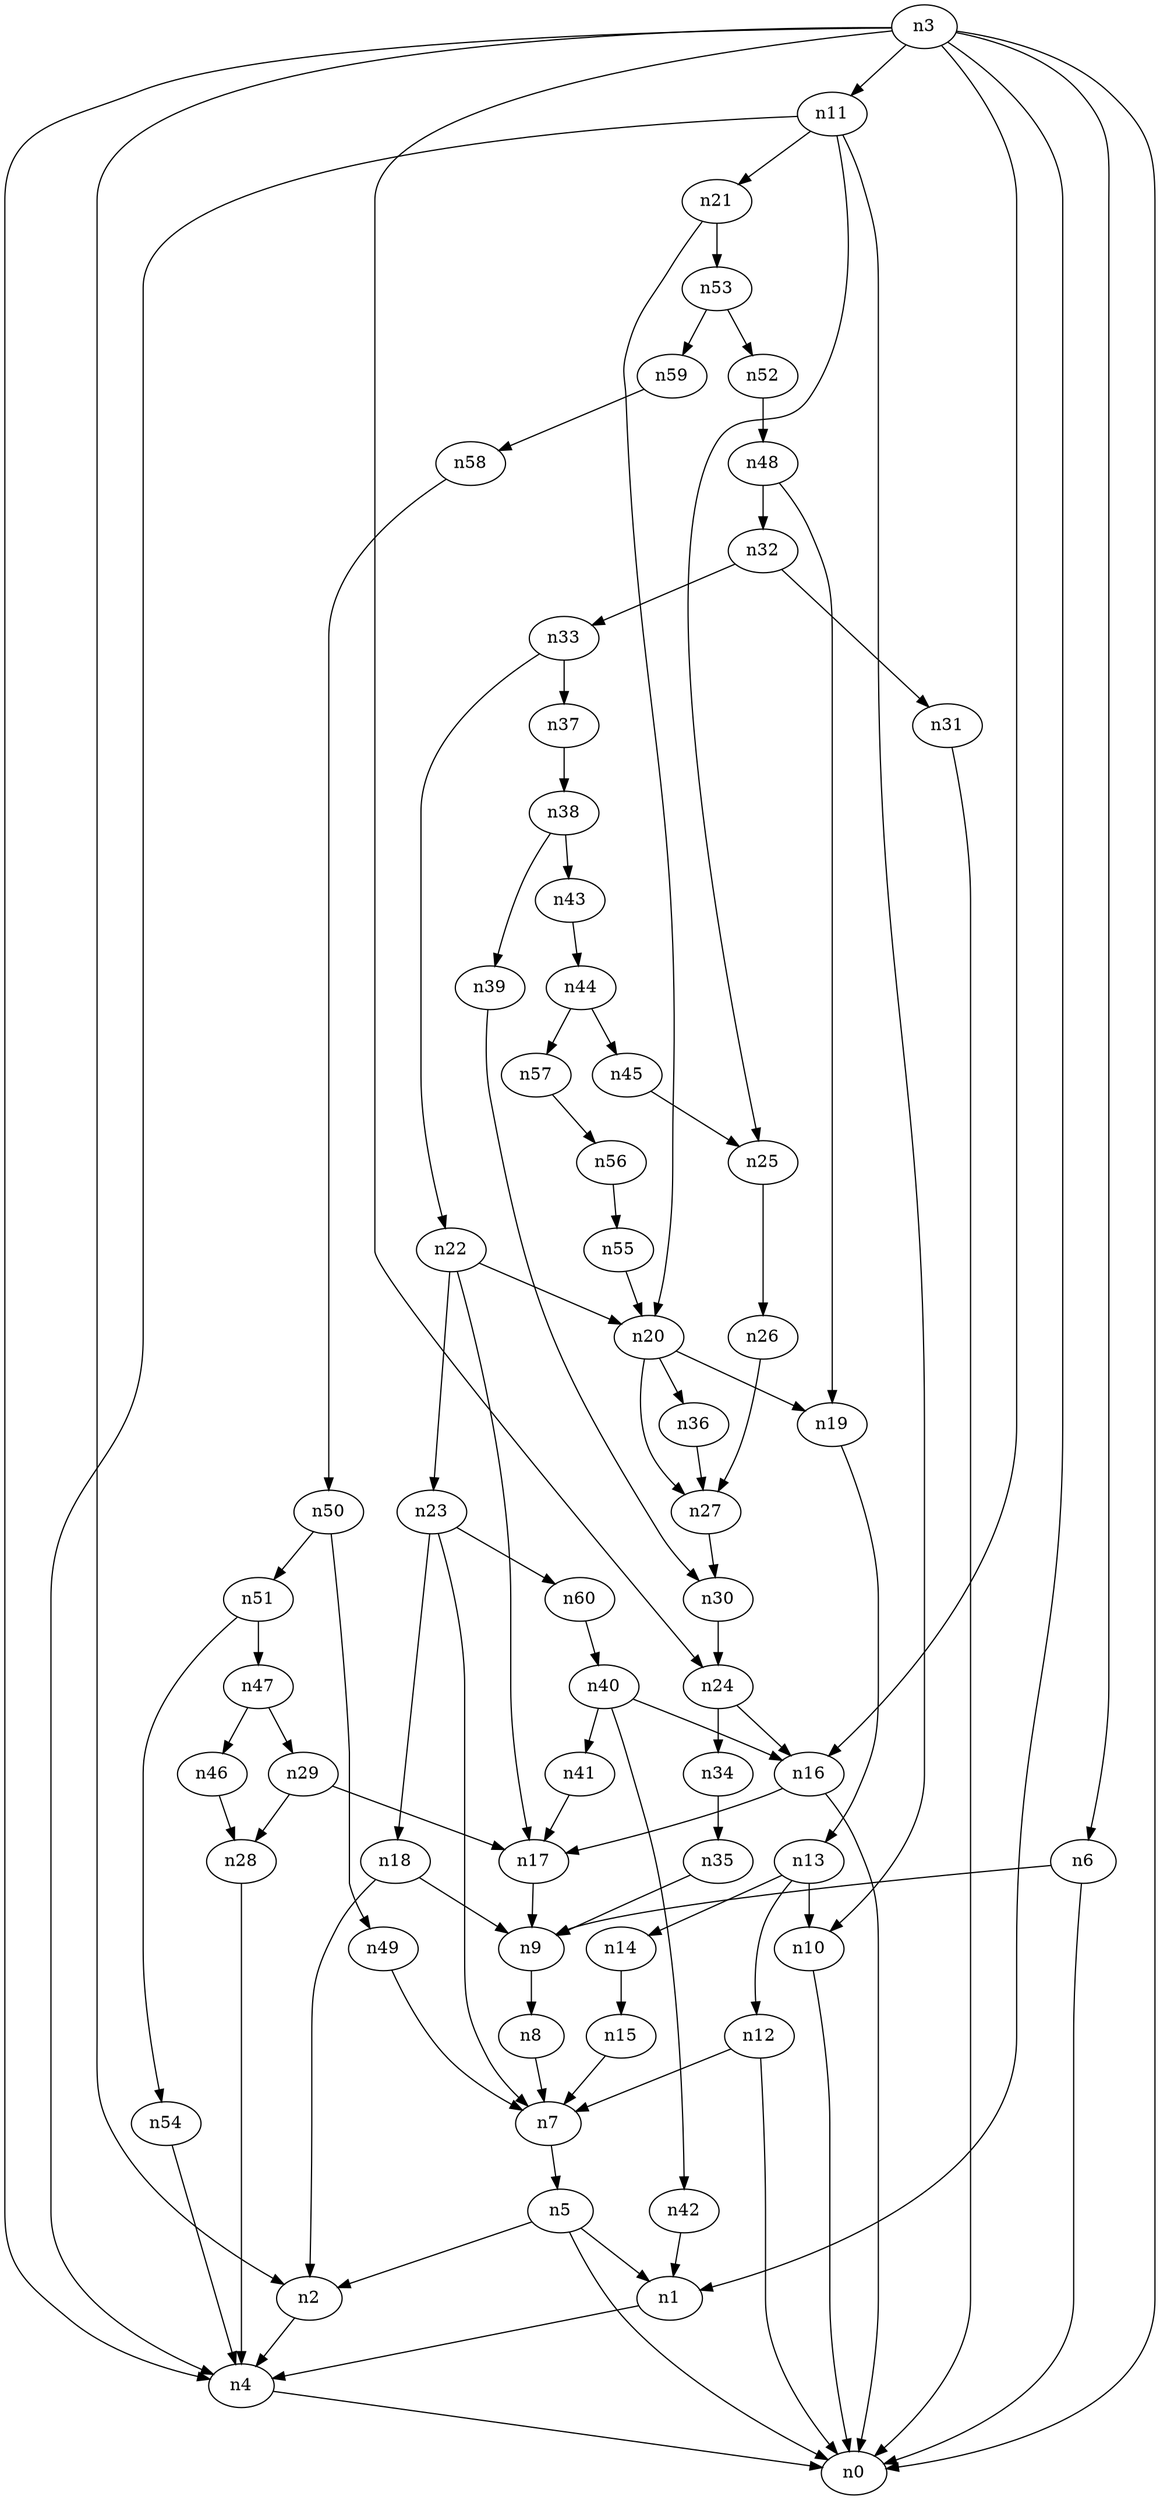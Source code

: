 digraph G {
	n1 -> n4	 [_graphml_id=e4];
	n2 -> n4	 [_graphml_id=e7];
	n3 -> n0	 [_graphml_id=e0];
	n3 -> n1	 [_graphml_id=e3];
	n3 -> n2	 [_graphml_id=e6];
	n3 -> n4	 [_graphml_id=e11];
	n3 -> n6	 [_graphml_id=e9];
	n3 -> n11	 [_graphml_id=e18];
	n3 -> n16	 [_graphml_id=e69];
	n3 -> n24	 [_graphml_id=e38];
	n4 -> n0	 [_graphml_id=e1];
	n5 -> n0	 [_graphml_id=e2];
	n5 -> n1	 [_graphml_id=e5];
	n5 -> n2	 [_graphml_id=e8];
	n6 -> n0	 [_graphml_id=e10];
	n6 -> n9	 [_graphml_id=e15];
	n7 -> n5	 [_graphml_id=e12];
	n8 -> n7	 [_graphml_id=e13];
	n9 -> n8	 [_graphml_id=e14];
	n10 -> n0	 [_graphml_id=e16];
	n11 -> n4	 [_graphml_id=e30];
	n11 -> n10	 [_graphml_id=e17];
	n11 -> n21	 [_graphml_id=e34];
	n11 -> n25	 [_graphml_id=e41];
	n12 -> n0	 [_graphml_id=e20];
	n12 -> n7	 [_graphml_id=e19];
	n13 -> n10	 [_graphml_id=e59];
	n13 -> n12	 [_graphml_id=e21];
	n13 -> n14	 [_graphml_id=e22];
	n14 -> n15	 [_graphml_id=e23];
	n15 -> n7	 [_graphml_id=e24];
	n16 -> n0	 [_graphml_id=e25];
	n16 -> n17	 [_graphml_id=e26];
	n17 -> n9	 [_graphml_id=e27];
	n18 -> n2	 [_graphml_id=e29];
	n18 -> n9	 [_graphml_id=e28];
	n19 -> n13	 [_graphml_id=e31];
	n20 -> n19	 [_graphml_id=e32];
	n20 -> n27	 [_graphml_id=e44];
	n20 -> n36	 [_graphml_id=e58];
	n21 -> n20	 [_graphml_id=e33];
	n21 -> n53	 [_graphml_id=e85];
	n22 -> n17	 [_graphml_id=e88];
	n22 -> n20	 [_graphml_id=e35];
	n22 -> n23	 [_graphml_id=e36];
	n23 -> n7	 [_graphml_id=e37];
	n23 -> n18	 [_graphml_id=e40];
	n23 -> n60	 [_graphml_id=e96];
	n24 -> n16	 [_graphml_id=e39];
	n24 -> n34	 [_graphml_id=e54];
	n25 -> n26	 [_graphml_id=e42];
	n26 -> n27	 [_graphml_id=e43];
	n27 -> n30	 [_graphml_id=e48];
	n28 -> n4	 [_graphml_id=e45];
	n29 -> n17	 [_graphml_id=e47];
	n29 -> n28	 [_graphml_id=e46];
	n30 -> n24	 [_graphml_id=e49];
	n31 -> n0	 [_graphml_id=e50];
	n32 -> n31	 [_graphml_id=e51];
	n32 -> n33	 [_graphml_id=e52];
	n33 -> n22	 [_graphml_id=e53];
	n33 -> n37	 [_graphml_id=e60];
	n34 -> n35	 [_graphml_id=e55];
	n35 -> n9	 [_graphml_id=e56];
	n36 -> n27	 [_graphml_id=e57];
	n37 -> n38	 [_graphml_id=e61];
	n38 -> n39	 [_graphml_id=e62];
	n38 -> n43	 [_graphml_id=e70];
	n39 -> n30	 [_graphml_id=e63];
	n40 -> n16	 [_graphml_id=e64];
	n40 -> n41	 [_graphml_id=e65];
	n40 -> n42	 [_graphml_id=e68];
	n41 -> n17	 [_graphml_id=e66];
	n42 -> n1	 [_graphml_id=e67];
	n43 -> n44	 [_graphml_id=e71];
	n44 -> n45	 [_graphml_id=e72];
	n44 -> n57	 [_graphml_id=e92];
	n45 -> n25	 [_graphml_id=e73];
	n46 -> n28	 [_graphml_id=e74];
	n47 -> n29	 [_graphml_id=e76];
	n47 -> n46	 [_graphml_id=e75];
	n48 -> n19	 [_graphml_id=e77];
	n48 -> n32	 [_graphml_id=e78];
	n49 -> n7	 [_graphml_id=e79];
	n50 -> n49	 [_graphml_id=e80];
	n50 -> n51	 [_graphml_id=e81];
	n51 -> n47	 [_graphml_id=e82];
	n51 -> n54	 [_graphml_id=e86];
	n52 -> n48	 [_graphml_id=e83];
	n53 -> n52	 [_graphml_id=e84];
	n53 -> n59	 [_graphml_id=e95];
	n54 -> n4	 [_graphml_id=e87];
	n55 -> n20	 [_graphml_id=e89];
	n56 -> n55	 [_graphml_id=e90];
	n57 -> n56	 [_graphml_id=e91];
	n58 -> n50	 [_graphml_id=e93];
	n59 -> n58	 [_graphml_id=e94];
	n60 -> n40	 [_graphml_id=e97];
}
